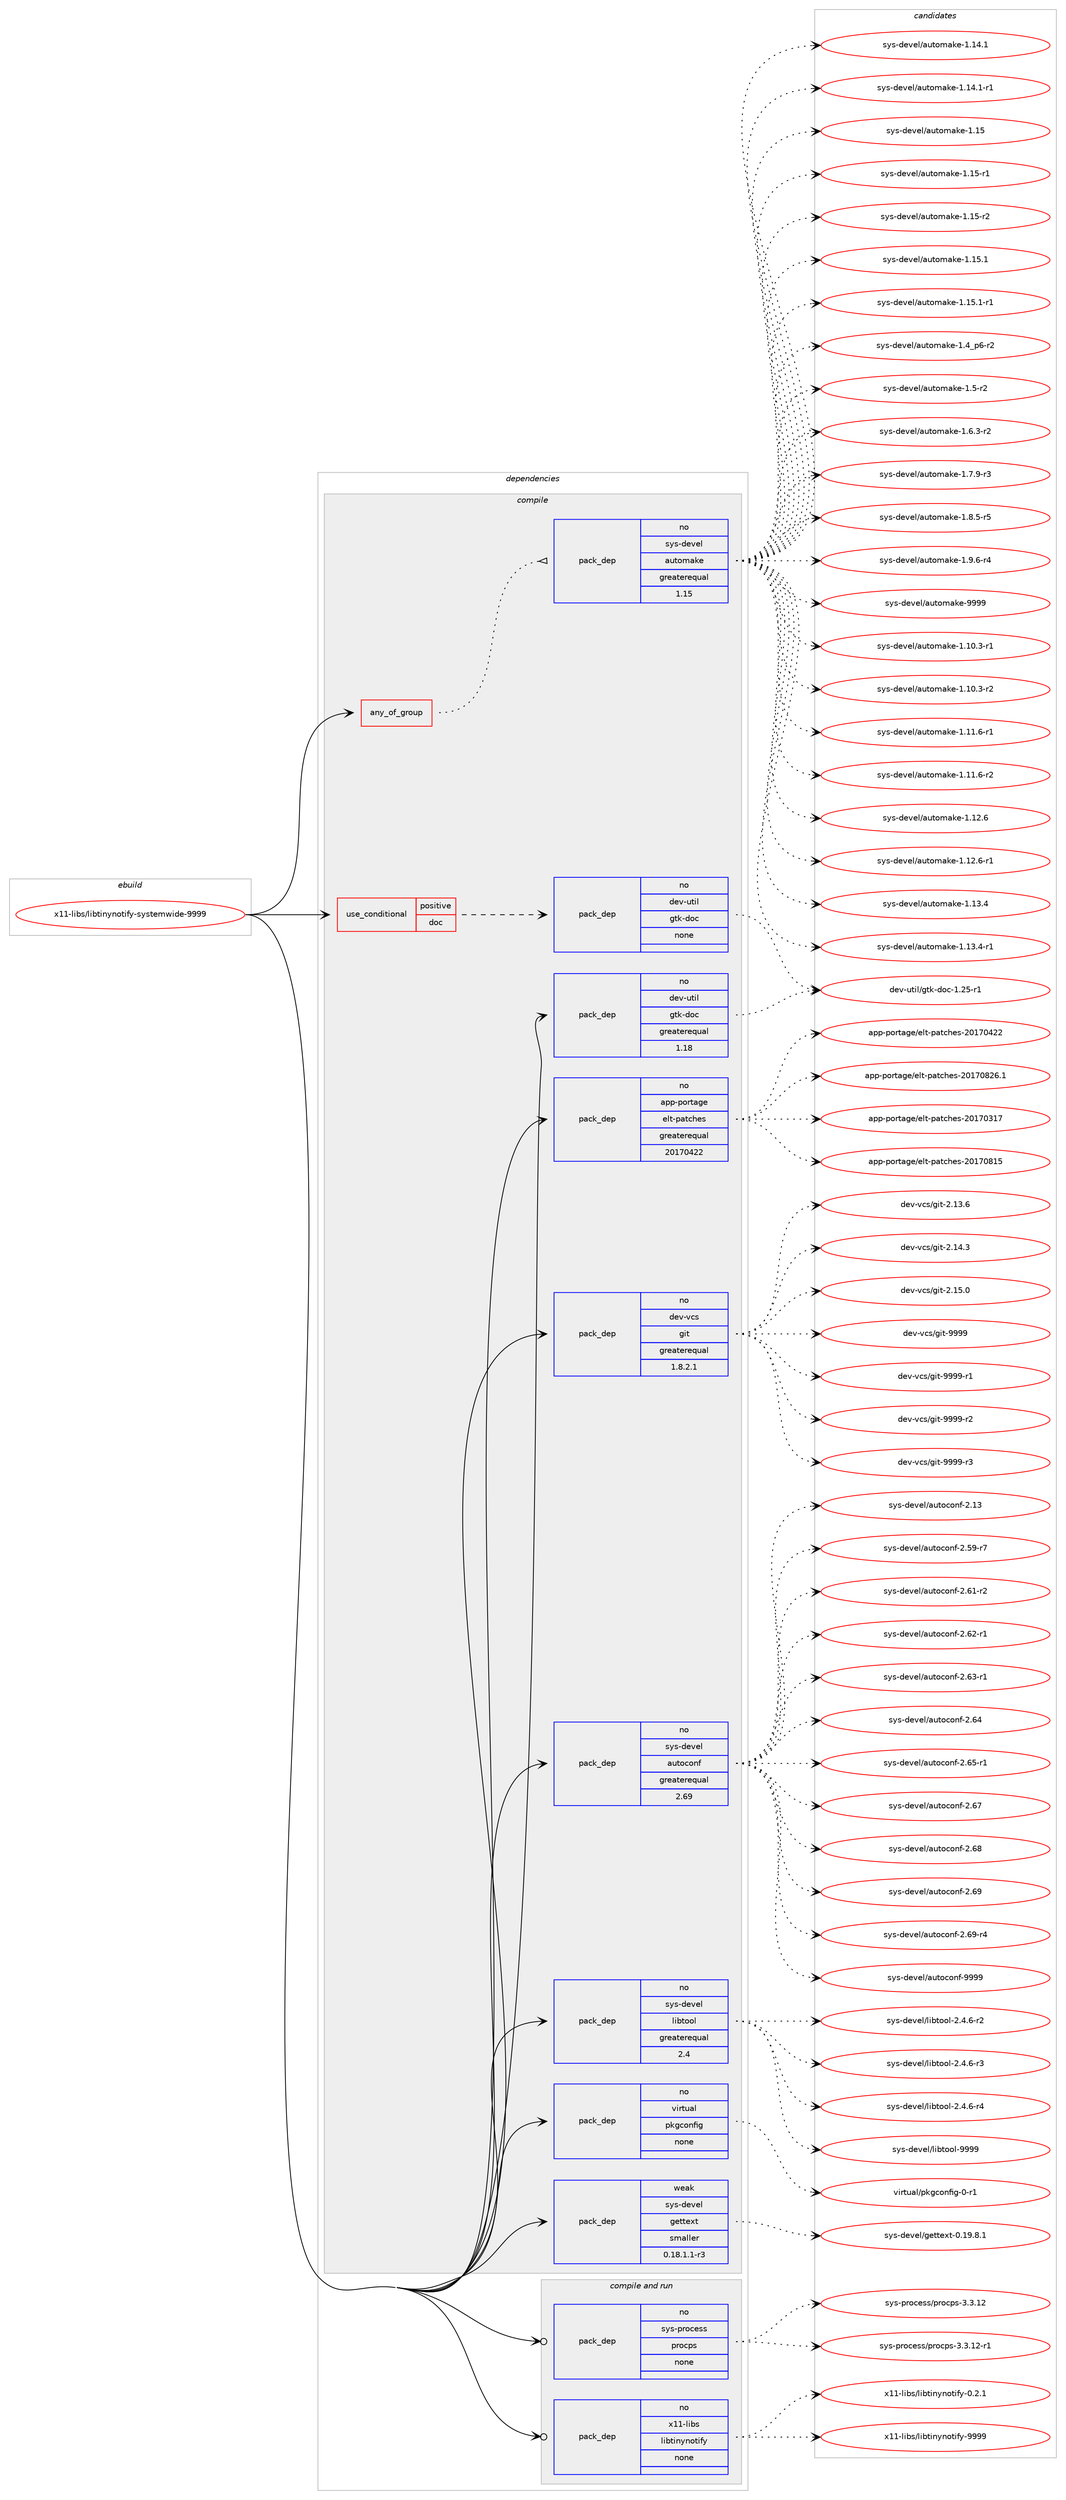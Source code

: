 digraph prolog {

# *************
# Graph options
# *************

newrank=true;
concentrate=true;
compound=true;
graph [rankdir=LR,fontname=Helvetica,fontsize=10,ranksep=1.5];#, ranksep=2.5, nodesep=0.2];
edge  [arrowhead=vee];
node  [fontname=Helvetica,fontsize=10];

# **********
# The ebuild
# **********

subgraph cluster_leftcol {
color=gray;
rank=same;
label=<<i>ebuild</i>>;
id [label="x11-libs/libtinynotify-systemwide-9999", color=red, width=4, href="../x11-libs/libtinynotify-systemwide-9999.svg"];
}

# ****************
# The dependencies
# ****************

subgraph cluster_midcol {
color=gray;
label=<<i>dependencies</i>>;
subgraph cluster_compile {
fillcolor="#eeeeee";
style=filled;
label=<<i>compile</i>>;
subgraph any9367 {
dependency519507 [label=<<TABLE BORDER="0" CELLBORDER="1" CELLSPACING="0" CELLPADDING="4"><TR><TD CELLPADDING="10">any_of_group</TD></TR></TABLE>>, shape=none, color=red];subgraph pack387111 {
dependency519508 [label=<<TABLE BORDER="0" CELLBORDER="1" CELLSPACING="0" CELLPADDING="4" WIDTH="220"><TR><TD ROWSPAN="6" CELLPADDING="30">pack_dep</TD></TR><TR><TD WIDTH="110">no</TD></TR><TR><TD>sys-devel</TD></TR><TR><TD>automake</TD></TR><TR><TD>greaterequal</TD></TR><TR><TD>1.15</TD></TR></TABLE>>, shape=none, color=blue];
}
dependency519507:e -> dependency519508:w [weight=20,style="dotted",arrowhead="oinv"];
}
id:e -> dependency519507:w [weight=20,style="solid",arrowhead="vee"];
subgraph cond122690 {
dependency519509 [label=<<TABLE BORDER="0" CELLBORDER="1" CELLSPACING="0" CELLPADDING="4"><TR><TD ROWSPAN="3" CELLPADDING="10">use_conditional</TD></TR><TR><TD>positive</TD></TR><TR><TD>doc</TD></TR></TABLE>>, shape=none, color=red];
subgraph pack387112 {
dependency519510 [label=<<TABLE BORDER="0" CELLBORDER="1" CELLSPACING="0" CELLPADDING="4" WIDTH="220"><TR><TD ROWSPAN="6" CELLPADDING="30">pack_dep</TD></TR><TR><TD WIDTH="110">no</TD></TR><TR><TD>dev-util</TD></TR><TR><TD>gtk-doc</TD></TR><TR><TD>none</TD></TR><TR><TD></TD></TR></TABLE>>, shape=none, color=blue];
}
dependency519509:e -> dependency519510:w [weight=20,style="dashed",arrowhead="vee"];
}
id:e -> dependency519509:w [weight=20,style="solid",arrowhead="vee"];
subgraph pack387113 {
dependency519511 [label=<<TABLE BORDER="0" CELLBORDER="1" CELLSPACING="0" CELLPADDING="4" WIDTH="220"><TR><TD ROWSPAN="6" CELLPADDING="30">pack_dep</TD></TR><TR><TD WIDTH="110">no</TD></TR><TR><TD>app-portage</TD></TR><TR><TD>elt-patches</TD></TR><TR><TD>greaterequal</TD></TR><TR><TD>20170422</TD></TR></TABLE>>, shape=none, color=blue];
}
id:e -> dependency519511:w [weight=20,style="solid",arrowhead="vee"];
subgraph pack387114 {
dependency519512 [label=<<TABLE BORDER="0" CELLBORDER="1" CELLSPACING="0" CELLPADDING="4" WIDTH="220"><TR><TD ROWSPAN="6" CELLPADDING="30">pack_dep</TD></TR><TR><TD WIDTH="110">no</TD></TR><TR><TD>dev-util</TD></TR><TR><TD>gtk-doc</TD></TR><TR><TD>greaterequal</TD></TR><TR><TD>1.18</TD></TR></TABLE>>, shape=none, color=blue];
}
id:e -> dependency519512:w [weight=20,style="solid",arrowhead="vee"];
subgraph pack387115 {
dependency519513 [label=<<TABLE BORDER="0" CELLBORDER="1" CELLSPACING="0" CELLPADDING="4" WIDTH="220"><TR><TD ROWSPAN="6" CELLPADDING="30">pack_dep</TD></TR><TR><TD WIDTH="110">no</TD></TR><TR><TD>dev-vcs</TD></TR><TR><TD>git</TD></TR><TR><TD>greaterequal</TD></TR><TR><TD>1.8.2.1</TD></TR></TABLE>>, shape=none, color=blue];
}
id:e -> dependency519513:w [weight=20,style="solid",arrowhead="vee"];
subgraph pack387116 {
dependency519514 [label=<<TABLE BORDER="0" CELLBORDER="1" CELLSPACING="0" CELLPADDING="4" WIDTH="220"><TR><TD ROWSPAN="6" CELLPADDING="30">pack_dep</TD></TR><TR><TD WIDTH="110">no</TD></TR><TR><TD>sys-devel</TD></TR><TR><TD>autoconf</TD></TR><TR><TD>greaterequal</TD></TR><TR><TD>2.69</TD></TR></TABLE>>, shape=none, color=blue];
}
id:e -> dependency519514:w [weight=20,style="solid",arrowhead="vee"];
subgraph pack387117 {
dependency519515 [label=<<TABLE BORDER="0" CELLBORDER="1" CELLSPACING="0" CELLPADDING="4" WIDTH="220"><TR><TD ROWSPAN="6" CELLPADDING="30">pack_dep</TD></TR><TR><TD WIDTH="110">no</TD></TR><TR><TD>sys-devel</TD></TR><TR><TD>libtool</TD></TR><TR><TD>greaterequal</TD></TR><TR><TD>2.4</TD></TR></TABLE>>, shape=none, color=blue];
}
id:e -> dependency519515:w [weight=20,style="solid",arrowhead="vee"];
subgraph pack387118 {
dependency519516 [label=<<TABLE BORDER="0" CELLBORDER="1" CELLSPACING="0" CELLPADDING="4" WIDTH="220"><TR><TD ROWSPAN="6" CELLPADDING="30">pack_dep</TD></TR><TR><TD WIDTH="110">no</TD></TR><TR><TD>virtual</TD></TR><TR><TD>pkgconfig</TD></TR><TR><TD>none</TD></TR><TR><TD></TD></TR></TABLE>>, shape=none, color=blue];
}
id:e -> dependency519516:w [weight=20,style="solid",arrowhead="vee"];
subgraph pack387119 {
dependency519517 [label=<<TABLE BORDER="0" CELLBORDER="1" CELLSPACING="0" CELLPADDING="4" WIDTH="220"><TR><TD ROWSPAN="6" CELLPADDING="30">pack_dep</TD></TR><TR><TD WIDTH="110">weak</TD></TR><TR><TD>sys-devel</TD></TR><TR><TD>gettext</TD></TR><TR><TD>smaller</TD></TR><TR><TD>0.18.1.1-r3</TD></TR></TABLE>>, shape=none, color=blue];
}
id:e -> dependency519517:w [weight=20,style="solid",arrowhead="vee"];
}
subgraph cluster_compileandrun {
fillcolor="#eeeeee";
style=filled;
label=<<i>compile and run</i>>;
subgraph pack387120 {
dependency519518 [label=<<TABLE BORDER="0" CELLBORDER="1" CELLSPACING="0" CELLPADDING="4" WIDTH="220"><TR><TD ROWSPAN="6" CELLPADDING="30">pack_dep</TD></TR><TR><TD WIDTH="110">no</TD></TR><TR><TD>sys-process</TD></TR><TR><TD>procps</TD></TR><TR><TD>none</TD></TR><TR><TD></TD></TR></TABLE>>, shape=none, color=blue];
}
id:e -> dependency519518:w [weight=20,style="solid",arrowhead="odotvee"];
subgraph pack387121 {
dependency519519 [label=<<TABLE BORDER="0" CELLBORDER="1" CELLSPACING="0" CELLPADDING="4" WIDTH="220"><TR><TD ROWSPAN="6" CELLPADDING="30">pack_dep</TD></TR><TR><TD WIDTH="110">no</TD></TR><TR><TD>x11-libs</TD></TR><TR><TD>libtinynotify</TD></TR><TR><TD>none</TD></TR><TR><TD></TD></TR></TABLE>>, shape=none, color=blue];
}
id:e -> dependency519519:w [weight=20,style="solid",arrowhead="odotvee"];
}
subgraph cluster_run {
fillcolor="#eeeeee";
style=filled;
label=<<i>run</i>>;
}
}

# **************
# The candidates
# **************

subgraph cluster_choices {
rank=same;
color=gray;
label=<<i>candidates</i>>;

subgraph choice387111 {
color=black;
nodesep=1;
choice11512111545100101118101108479711711611110997107101454946494846514511449 [label="sys-devel/automake-1.10.3-r1", color=red, width=4,href="../sys-devel/automake-1.10.3-r1.svg"];
choice11512111545100101118101108479711711611110997107101454946494846514511450 [label="sys-devel/automake-1.10.3-r2", color=red, width=4,href="../sys-devel/automake-1.10.3-r2.svg"];
choice11512111545100101118101108479711711611110997107101454946494946544511449 [label="sys-devel/automake-1.11.6-r1", color=red, width=4,href="../sys-devel/automake-1.11.6-r1.svg"];
choice11512111545100101118101108479711711611110997107101454946494946544511450 [label="sys-devel/automake-1.11.6-r2", color=red, width=4,href="../sys-devel/automake-1.11.6-r2.svg"];
choice1151211154510010111810110847971171161111099710710145494649504654 [label="sys-devel/automake-1.12.6", color=red, width=4,href="../sys-devel/automake-1.12.6.svg"];
choice11512111545100101118101108479711711611110997107101454946495046544511449 [label="sys-devel/automake-1.12.6-r1", color=red, width=4,href="../sys-devel/automake-1.12.6-r1.svg"];
choice1151211154510010111810110847971171161111099710710145494649514652 [label="sys-devel/automake-1.13.4", color=red, width=4,href="../sys-devel/automake-1.13.4.svg"];
choice11512111545100101118101108479711711611110997107101454946495146524511449 [label="sys-devel/automake-1.13.4-r1", color=red, width=4,href="../sys-devel/automake-1.13.4-r1.svg"];
choice1151211154510010111810110847971171161111099710710145494649524649 [label="sys-devel/automake-1.14.1", color=red, width=4,href="../sys-devel/automake-1.14.1.svg"];
choice11512111545100101118101108479711711611110997107101454946495246494511449 [label="sys-devel/automake-1.14.1-r1", color=red, width=4,href="../sys-devel/automake-1.14.1-r1.svg"];
choice115121115451001011181011084797117116111109971071014549464953 [label="sys-devel/automake-1.15", color=red, width=4,href="../sys-devel/automake-1.15.svg"];
choice1151211154510010111810110847971171161111099710710145494649534511449 [label="sys-devel/automake-1.15-r1", color=red, width=4,href="../sys-devel/automake-1.15-r1.svg"];
choice1151211154510010111810110847971171161111099710710145494649534511450 [label="sys-devel/automake-1.15-r2", color=red, width=4,href="../sys-devel/automake-1.15-r2.svg"];
choice1151211154510010111810110847971171161111099710710145494649534649 [label="sys-devel/automake-1.15.1", color=red, width=4,href="../sys-devel/automake-1.15.1.svg"];
choice11512111545100101118101108479711711611110997107101454946495346494511449 [label="sys-devel/automake-1.15.1-r1", color=red, width=4,href="../sys-devel/automake-1.15.1-r1.svg"];
choice115121115451001011181011084797117116111109971071014549465295112544511450 [label="sys-devel/automake-1.4_p6-r2", color=red, width=4,href="../sys-devel/automake-1.4_p6-r2.svg"];
choice11512111545100101118101108479711711611110997107101454946534511450 [label="sys-devel/automake-1.5-r2", color=red, width=4,href="../sys-devel/automake-1.5-r2.svg"];
choice115121115451001011181011084797117116111109971071014549465446514511450 [label="sys-devel/automake-1.6.3-r2", color=red, width=4,href="../sys-devel/automake-1.6.3-r2.svg"];
choice115121115451001011181011084797117116111109971071014549465546574511451 [label="sys-devel/automake-1.7.9-r3", color=red, width=4,href="../sys-devel/automake-1.7.9-r3.svg"];
choice115121115451001011181011084797117116111109971071014549465646534511453 [label="sys-devel/automake-1.8.5-r5", color=red, width=4,href="../sys-devel/automake-1.8.5-r5.svg"];
choice115121115451001011181011084797117116111109971071014549465746544511452 [label="sys-devel/automake-1.9.6-r4", color=red, width=4,href="../sys-devel/automake-1.9.6-r4.svg"];
choice115121115451001011181011084797117116111109971071014557575757 [label="sys-devel/automake-9999", color=red, width=4,href="../sys-devel/automake-9999.svg"];
dependency519508:e -> choice11512111545100101118101108479711711611110997107101454946494846514511449:w [style=dotted,weight="100"];
dependency519508:e -> choice11512111545100101118101108479711711611110997107101454946494846514511450:w [style=dotted,weight="100"];
dependency519508:e -> choice11512111545100101118101108479711711611110997107101454946494946544511449:w [style=dotted,weight="100"];
dependency519508:e -> choice11512111545100101118101108479711711611110997107101454946494946544511450:w [style=dotted,weight="100"];
dependency519508:e -> choice1151211154510010111810110847971171161111099710710145494649504654:w [style=dotted,weight="100"];
dependency519508:e -> choice11512111545100101118101108479711711611110997107101454946495046544511449:w [style=dotted,weight="100"];
dependency519508:e -> choice1151211154510010111810110847971171161111099710710145494649514652:w [style=dotted,weight="100"];
dependency519508:e -> choice11512111545100101118101108479711711611110997107101454946495146524511449:w [style=dotted,weight="100"];
dependency519508:e -> choice1151211154510010111810110847971171161111099710710145494649524649:w [style=dotted,weight="100"];
dependency519508:e -> choice11512111545100101118101108479711711611110997107101454946495246494511449:w [style=dotted,weight="100"];
dependency519508:e -> choice115121115451001011181011084797117116111109971071014549464953:w [style=dotted,weight="100"];
dependency519508:e -> choice1151211154510010111810110847971171161111099710710145494649534511449:w [style=dotted,weight="100"];
dependency519508:e -> choice1151211154510010111810110847971171161111099710710145494649534511450:w [style=dotted,weight="100"];
dependency519508:e -> choice1151211154510010111810110847971171161111099710710145494649534649:w [style=dotted,weight="100"];
dependency519508:e -> choice11512111545100101118101108479711711611110997107101454946495346494511449:w [style=dotted,weight="100"];
dependency519508:e -> choice115121115451001011181011084797117116111109971071014549465295112544511450:w [style=dotted,weight="100"];
dependency519508:e -> choice11512111545100101118101108479711711611110997107101454946534511450:w [style=dotted,weight="100"];
dependency519508:e -> choice115121115451001011181011084797117116111109971071014549465446514511450:w [style=dotted,weight="100"];
dependency519508:e -> choice115121115451001011181011084797117116111109971071014549465546574511451:w [style=dotted,weight="100"];
dependency519508:e -> choice115121115451001011181011084797117116111109971071014549465646534511453:w [style=dotted,weight="100"];
dependency519508:e -> choice115121115451001011181011084797117116111109971071014549465746544511452:w [style=dotted,weight="100"];
dependency519508:e -> choice115121115451001011181011084797117116111109971071014557575757:w [style=dotted,weight="100"];
}
subgraph choice387112 {
color=black;
nodesep=1;
choice1001011184511711610510847103116107451001119945494650534511449 [label="dev-util/gtk-doc-1.25-r1", color=red, width=4,href="../dev-util/gtk-doc-1.25-r1.svg"];
dependency519510:e -> choice1001011184511711610510847103116107451001119945494650534511449:w [style=dotted,weight="100"];
}
subgraph choice387113 {
color=black;
nodesep=1;
choice97112112451121111141169710310147101108116451129711699104101115455048495548514955 [label="app-portage/elt-patches-20170317", color=red, width=4,href="../app-portage/elt-patches-20170317.svg"];
choice97112112451121111141169710310147101108116451129711699104101115455048495548525050 [label="app-portage/elt-patches-20170422", color=red, width=4,href="../app-portage/elt-patches-20170422.svg"];
choice97112112451121111141169710310147101108116451129711699104101115455048495548564953 [label="app-portage/elt-patches-20170815", color=red, width=4,href="../app-portage/elt-patches-20170815.svg"];
choice971121124511211111411697103101471011081164511297116991041011154550484955485650544649 [label="app-portage/elt-patches-20170826.1", color=red, width=4,href="../app-portage/elt-patches-20170826.1.svg"];
dependency519511:e -> choice97112112451121111141169710310147101108116451129711699104101115455048495548514955:w [style=dotted,weight="100"];
dependency519511:e -> choice97112112451121111141169710310147101108116451129711699104101115455048495548525050:w [style=dotted,weight="100"];
dependency519511:e -> choice97112112451121111141169710310147101108116451129711699104101115455048495548564953:w [style=dotted,weight="100"];
dependency519511:e -> choice971121124511211111411697103101471011081164511297116991041011154550484955485650544649:w [style=dotted,weight="100"];
}
subgraph choice387114 {
color=black;
nodesep=1;
choice1001011184511711610510847103116107451001119945494650534511449 [label="dev-util/gtk-doc-1.25-r1", color=red, width=4,href="../dev-util/gtk-doc-1.25-r1.svg"];
dependency519512:e -> choice1001011184511711610510847103116107451001119945494650534511449:w [style=dotted,weight="100"];
}
subgraph choice387115 {
color=black;
nodesep=1;
choice10010111845118991154710310511645504649514654 [label="dev-vcs/git-2.13.6", color=red, width=4,href="../dev-vcs/git-2.13.6.svg"];
choice10010111845118991154710310511645504649524651 [label="dev-vcs/git-2.14.3", color=red, width=4,href="../dev-vcs/git-2.14.3.svg"];
choice10010111845118991154710310511645504649534648 [label="dev-vcs/git-2.15.0", color=red, width=4,href="../dev-vcs/git-2.15.0.svg"];
choice1001011184511899115471031051164557575757 [label="dev-vcs/git-9999", color=red, width=4,href="../dev-vcs/git-9999.svg"];
choice10010111845118991154710310511645575757574511449 [label="dev-vcs/git-9999-r1", color=red, width=4,href="../dev-vcs/git-9999-r1.svg"];
choice10010111845118991154710310511645575757574511450 [label="dev-vcs/git-9999-r2", color=red, width=4,href="../dev-vcs/git-9999-r2.svg"];
choice10010111845118991154710310511645575757574511451 [label="dev-vcs/git-9999-r3", color=red, width=4,href="../dev-vcs/git-9999-r3.svg"];
dependency519513:e -> choice10010111845118991154710310511645504649514654:w [style=dotted,weight="100"];
dependency519513:e -> choice10010111845118991154710310511645504649524651:w [style=dotted,weight="100"];
dependency519513:e -> choice10010111845118991154710310511645504649534648:w [style=dotted,weight="100"];
dependency519513:e -> choice1001011184511899115471031051164557575757:w [style=dotted,weight="100"];
dependency519513:e -> choice10010111845118991154710310511645575757574511449:w [style=dotted,weight="100"];
dependency519513:e -> choice10010111845118991154710310511645575757574511450:w [style=dotted,weight="100"];
dependency519513:e -> choice10010111845118991154710310511645575757574511451:w [style=dotted,weight="100"];
}
subgraph choice387116 {
color=black;
nodesep=1;
choice115121115451001011181011084797117116111991111101024550464951 [label="sys-devel/autoconf-2.13", color=red, width=4,href="../sys-devel/autoconf-2.13.svg"];
choice1151211154510010111810110847971171161119911111010245504653574511455 [label="sys-devel/autoconf-2.59-r7", color=red, width=4,href="../sys-devel/autoconf-2.59-r7.svg"];
choice1151211154510010111810110847971171161119911111010245504654494511450 [label="sys-devel/autoconf-2.61-r2", color=red, width=4,href="../sys-devel/autoconf-2.61-r2.svg"];
choice1151211154510010111810110847971171161119911111010245504654504511449 [label="sys-devel/autoconf-2.62-r1", color=red, width=4,href="../sys-devel/autoconf-2.62-r1.svg"];
choice1151211154510010111810110847971171161119911111010245504654514511449 [label="sys-devel/autoconf-2.63-r1", color=red, width=4,href="../sys-devel/autoconf-2.63-r1.svg"];
choice115121115451001011181011084797117116111991111101024550465452 [label="sys-devel/autoconf-2.64", color=red, width=4,href="../sys-devel/autoconf-2.64.svg"];
choice1151211154510010111810110847971171161119911111010245504654534511449 [label="sys-devel/autoconf-2.65-r1", color=red, width=4,href="../sys-devel/autoconf-2.65-r1.svg"];
choice115121115451001011181011084797117116111991111101024550465455 [label="sys-devel/autoconf-2.67", color=red, width=4,href="../sys-devel/autoconf-2.67.svg"];
choice115121115451001011181011084797117116111991111101024550465456 [label="sys-devel/autoconf-2.68", color=red, width=4,href="../sys-devel/autoconf-2.68.svg"];
choice115121115451001011181011084797117116111991111101024550465457 [label="sys-devel/autoconf-2.69", color=red, width=4,href="../sys-devel/autoconf-2.69.svg"];
choice1151211154510010111810110847971171161119911111010245504654574511452 [label="sys-devel/autoconf-2.69-r4", color=red, width=4,href="../sys-devel/autoconf-2.69-r4.svg"];
choice115121115451001011181011084797117116111991111101024557575757 [label="sys-devel/autoconf-9999", color=red, width=4,href="../sys-devel/autoconf-9999.svg"];
dependency519514:e -> choice115121115451001011181011084797117116111991111101024550464951:w [style=dotted,weight="100"];
dependency519514:e -> choice1151211154510010111810110847971171161119911111010245504653574511455:w [style=dotted,weight="100"];
dependency519514:e -> choice1151211154510010111810110847971171161119911111010245504654494511450:w [style=dotted,weight="100"];
dependency519514:e -> choice1151211154510010111810110847971171161119911111010245504654504511449:w [style=dotted,weight="100"];
dependency519514:e -> choice1151211154510010111810110847971171161119911111010245504654514511449:w [style=dotted,weight="100"];
dependency519514:e -> choice115121115451001011181011084797117116111991111101024550465452:w [style=dotted,weight="100"];
dependency519514:e -> choice1151211154510010111810110847971171161119911111010245504654534511449:w [style=dotted,weight="100"];
dependency519514:e -> choice115121115451001011181011084797117116111991111101024550465455:w [style=dotted,weight="100"];
dependency519514:e -> choice115121115451001011181011084797117116111991111101024550465456:w [style=dotted,weight="100"];
dependency519514:e -> choice115121115451001011181011084797117116111991111101024550465457:w [style=dotted,weight="100"];
dependency519514:e -> choice1151211154510010111810110847971171161119911111010245504654574511452:w [style=dotted,weight="100"];
dependency519514:e -> choice115121115451001011181011084797117116111991111101024557575757:w [style=dotted,weight="100"];
}
subgraph choice387117 {
color=black;
nodesep=1;
choice1151211154510010111810110847108105981161111111084550465246544511450 [label="sys-devel/libtool-2.4.6-r2", color=red, width=4,href="../sys-devel/libtool-2.4.6-r2.svg"];
choice1151211154510010111810110847108105981161111111084550465246544511451 [label="sys-devel/libtool-2.4.6-r3", color=red, width=4,href="../sys-devel/libtool-2.4.6-r3.svg"];
choice1151211154510010111810110847108105981161111111084550465246544511452 [label="sys-devel/libtool-2.4.6-r4", color=red, width=4,href="../sys-devel/libtool-2.4.6-r4.svg"];
choice1151211154510010111810110847108105981161111111084557575757 [label="sys-devel/libtool-9999", color=red, width=4,href="../sys-devel/libtool-9999.svg"];
dependency519515:e -> choice1151211154510010111810110847108105981161111111084550465246544511450:w [style=dotted,weight="100"];
dependency519515:e -> choice1151211154510010111810110847108105981161111111084550465246544511451:w [style=dotted,weight="100"];
dependency519515:e -> choice1151211154510010111810110847108105981161111111084550465246544511452:w [style=dotted,weight="100"];
dependency519515:e -> choice1151211154510010111810110847108105981161111111084557575757:w [style=dotted,weight="100"];
}
subgraph choice387118 {
color=black;
nodesep=1;
choice11810511411611797108471121071039911111010210510345484511449 [label="virtual/pkgconfig-0-r1", color=red, width=4,href="../virtual/pkgconfig-0-r1.svg"];
dependency519516:e -> choice11810511411611797108471121071039911111010210510345484511449:w [style=dotted,weight="100"];
}
subgraph choice387119 {
color=black;
nodesep=1;
choice1151211154510010111810110847103101116116101120116454846495746564649 [label="sys-devel/gettext-0.19.8.1", color=red, width=4,href="../sys-devel/gettext-0.19.8.1.svg"];
dependency519517:e -> choice1151211154510010111810110847103101116116101120116454846495746564649:w [style=dotted,weight="100"];
}
subgraph choice387120 {
color=black;
nodesep=1;
choice1151211154511211411199101115115471121141119911211545514651464950 [label="sys-process/procps-3.3.12", color=red, width=4,href="../sys-process/procps-3.3.12.svg"];
choice11512111545112114111991011151154711211411199112115455146514649504511449 [label="sys-process/procps-3.3.12-r1", color=red, width=4,href="../sys-process/procps-3.3.12-r1.svg"];
dependency519518:e -> choice1151211154511211411199101115115471121141119911211545514651464950:w [style=dotted,weight="100"];
dependency519518:e -> choice11512111545112114111991011151154711211411199112115455146514649504511449:w [style=dotted,weight="100"];
}
subgraph choice387121 {
color=black;
nodesep=1;
choice120494945108105981154710810598116105110121110111116105102121454846504649 [label="x11-libs/libtinynotify-0.2.1", color=red, width=4,href="../x11-libs/libtinynotify-0.2.1.svg"];
choice1204949451081059811547108105981161051101211101111161051021214557575757 [label="x11-libs/libtinynotify-9999", color=red, width=4,href="../x11-libs/libtinynotify-9999.svg"];
dependency519519:e -> choice120494945108105981154710810598116105110121110111116105102121454846504649:w [style=dotted,weight="100"];
dependency519519:e -> choice1204949451081059811547108105981161051101211101111161051021214557575757:w [style=dotted,weight="100"];
}
}

}

